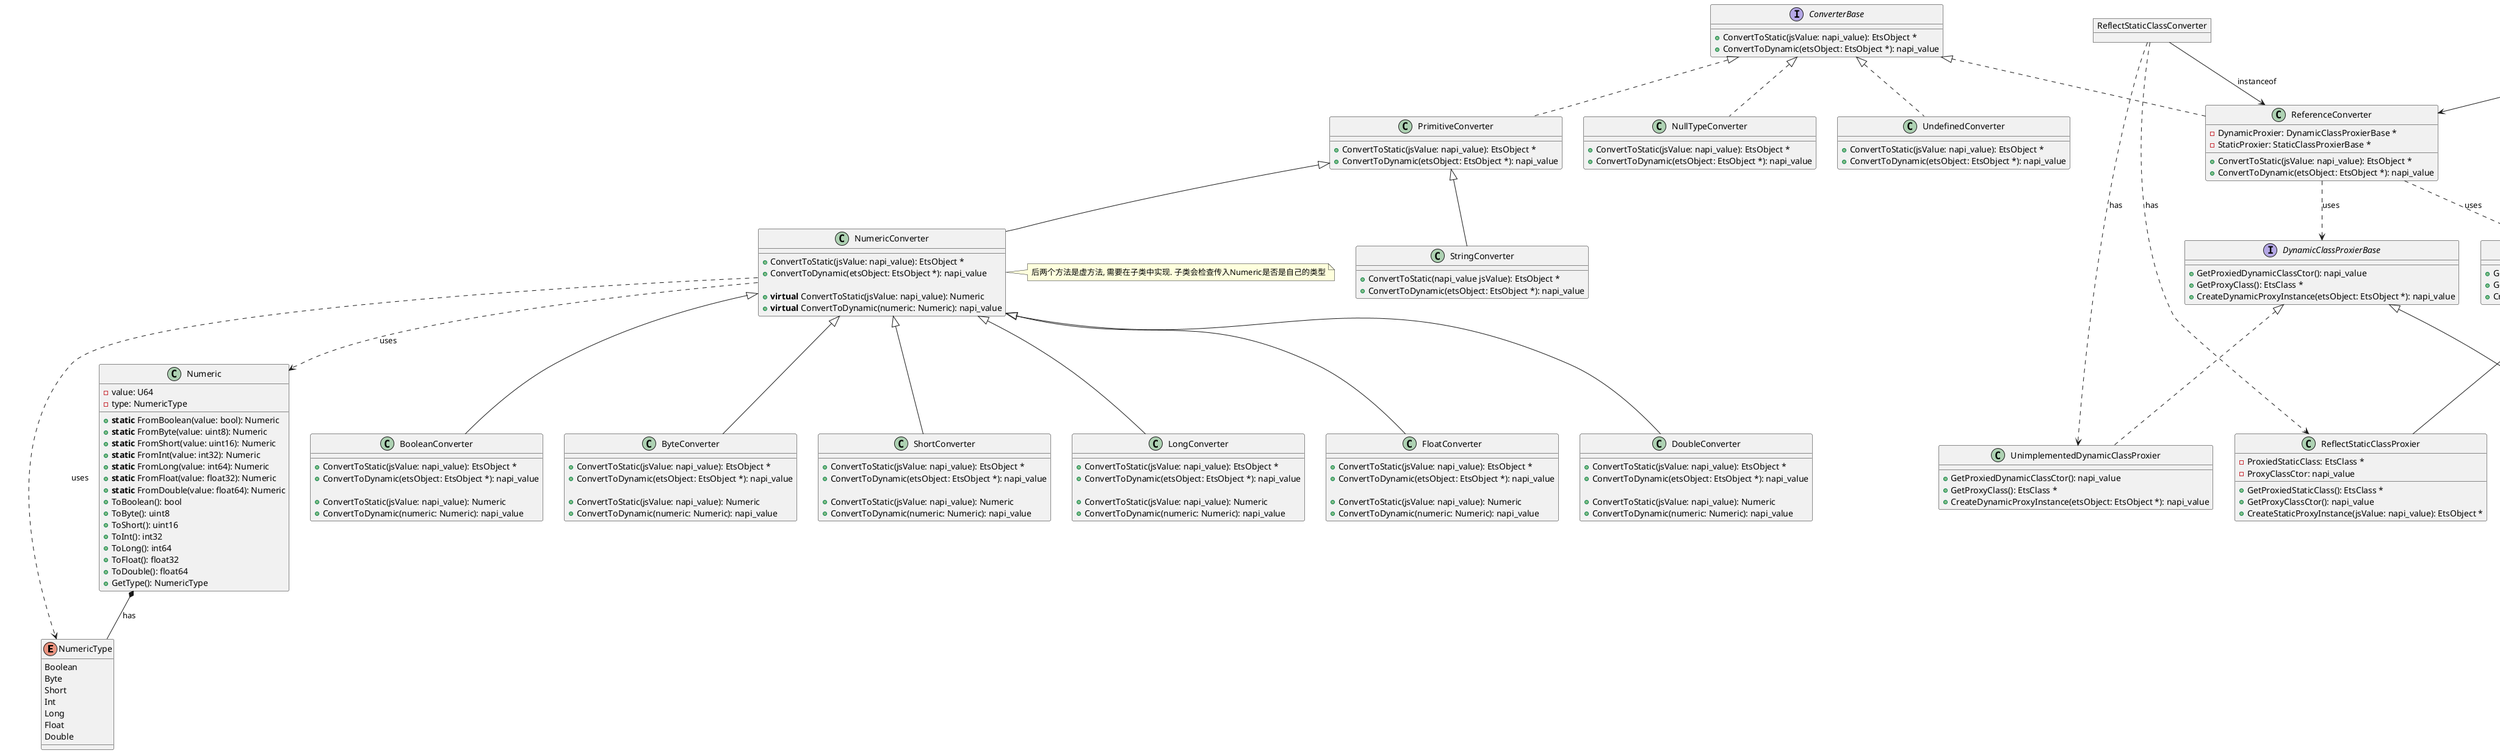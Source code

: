 @startuml converter

enum NumericType {
    Boolean
    Byte
    Short
    Int
    Long
    Float
    Double
}

class Numeric {
    - value: U64
    - type: NumericType

    + **static** FromBoolean(value: bool): Numeric
    + **static** FromByte(value: uint8): Numeric
    + **static** FromShort(value: uint16): Numeric
    + **static** FromInt(value: int32): Numeric
    + **static** FromLong(value: int64): Numeric
    + **static** FromFloat(value: float32): Numeric
    + **static** FromDouble(value: float64): Numeric
    + ToBoolean(): bool
    + ToByte(): uint8
    + ToShort(): uint16
    + ToInt(): int32
    + ToLong(): int64
    + ToFloat(): float32
    + ToDouble(): float64
    + GetType(): NumericType
}

Numeric *-- NumericType : has


interface ConverterBase {
    + ConvertToStatic(jsValue: napi_value): EtsObject *
    + ConvertToDynamic(etsObject: EtsObject *): napi_value
}


/' 
 ' ==== Converter for null and undefind ====
 '/

class NullTypeConverter implements ConverterBase {
    + ConvertToStatic(jsValue: napi_value): EtsObject *
    + ConvertToDynamic(etsObject: EtsObject *): napi_value
}

class UndefinedConverter implements ConverterBase {
    + ConvertToStatic(jsValue: napi_value): EtsObject *
    + ConvertToDynamic(etsObject: EtsObject *): napi_value
}

class PrimitiveConverter implements ConverterBase {
    + ConvertToStatic(jsValue: napi_value): EtsObject *
    + ConvertToDynamic(etsObject: EtsObject *): napi_value
}

/' 
 ' ==== Converter for numeric types ====
 '/
class NumericConverter extends PrimitiveConverter {
    + ConvertToStatic(jsValue: napi_value): EtsObject *
    + ConvertToDynamic(etsObject: EtsObject *): napi_value

    + **virtual** ConvertToStatic(jsValue: napi_value): Numeric
    + **virtual** ConvertToDynamic(numeric: Numeric): napi_value
}

note right of NumericConverter
  后两个方法是虚方法, 需要在子类中实现. 子类会检查传入Numeric是否是自己的类型
end note


NumericConverter ..> Numeric : uses
NumericConverter ..> NumericType : uses

class BooleanConverter extends NumericConverter {
    + ConvertToStatic(jsValue: napi_value): EtsObject *
    + ConvertToDynamic(etsObject: EtsObject *): napi_value

    + ConvertToStatic(jsValue: napi_value): Numeric
    + ConvertToDynamic(numeric: Numeric): napi_value
}

class ByteConverter extends NumericConverter {
    + ConvertToStatic(jsValue: napi_value): EtsObject *
    + ConvertToDynamic(etsObject: EtsObject *): napi_value

    + ConvertToStatic(jsValue: napi_value): Numeric
    + ConvertToDynamic(numeric: Numeric): napi_value
}

class ShortConverter extends NumericConverter {
    + ConvertToStatic(jsValue: napi_value): EtsObject *
    + ConvertToDynamic(etsObject: EtsObject *): napi_value

    + ConvertToStatic(jsValue: napi_value): Numeric
    + ConvertToDynamic(numeric: Numeric): napi_value
}

class LongConverter extends NumericConverter {
    + ConvertToStatic(jsValue: napi_value): EtsObject *
    + ConvertToDynamic(etsObject: EtsObject *): napi_value

    + ConvertToStatic(jsValue: napi_value): Numeric
    + ConvertToDynamic(numeric: Numeric): napi_value
}

class FloatConverter extends NumericConverter {
    + ConvertToStatic(jsValue: napi_value): EtsObject *
    + ConvertToDynamic(etsObject: EtsObject *): napi_value

    + ConvertToStatic(jsValue: napi_value): Numeric
    + ConvertToDynamic(numeric: Numeric): napi_value
}

class DoubleConverter extends NumericConverter {
    + ConvertToStatic(jsValue: napi_value): EtsObject *
    + ConvertToDynamic(etsObject: EtsObject *): napi_value

    + ConvertToStatic(jsValue: napi_value): Numeric
    + ConvertToDynamic(numeric: Numeric): napi_value
}

class StringConverter extends PrimitiveConverter {
    + ConvertToStatic(napi_value jsValue): EtsObject *
    + ConvertToDynamic(etsObject: EtsObject *): napi_value
}


/' 
 ' ==== Proxiers ====
 '/

interface DynamicClassProxierBase {
    + GetProxiedDynamicClassCtor(): napi_value
    + GetProxyClass(): EtsClass *
    + CreateDynamicProxyInstance(etsObject: EtsObject *): napi_value
}

interface StaticClassProxierBase {
    + GetProxiedStaticClass(): EtsClass *
    + GetProxyClassCtor(): napi_value
    + CreateStaticProxyInstance(jsValue: napi_value): EtsObject *
}

class UnimplementedDynamicClassProxier implements DynamicClassProxierBase {
    + GetProxiedDynamicClassCtor(): napi_value
    + GetProxyClass(): EtsClass *
    + CreateDynamicProxyInstance(etsObject: EtsObject *): napi_value
}

class UnimplementedStaticClassProxier implements StaticClassProxierBase {
    + GetProxiedStaticClass(): EtsClass *
    + GetProxyClassCtor(): napi_value
    + CreateStaticProxyInstance(jsValue: napi_value): EtsObject *
}

class ReflectDynamicClassProxier extends DynamicClassProxierBase {
    - ProxiedDynamicClassCtor: napi_value
    - ProxyClass: EtsClass *
    + GetProxiedDynamicClassCtor(): napi_value
    + GetProxyClass(): EtsClass *
    + CreateDynamicProxyInstance(etsObject: EtsObject *): napi_value
}

class ReflectStaticClassProxier extends StaticClassProxierBase {
    - ProxiedStaticClass: EtsClass *
    - ProxyClassCtor: napi_value
    + GetProxiedStaticClass(): EtsClass *
    + GetProxyClassCtor(): napi_value
    + CreateStaticProxyInstance(jsValue: napi_value): EtsObject *
}



/' 
 ' ==== Converter for reference ====
 '/
class ReferenceConverter implements ConverterBase {
    - DynamicProxier: DynamicClassProxierBase *
    - StaticProxier: StaticClassProxierBase *
    + ConvertToStatic(jsValue: napi_value): EtsObject *
    + ConvertToDynamic(etsObject: EtsObject *): napi_value
}

ReferenceConverter ..> DynamicClassProxierBase : uses
ReferenceConverter ..> StaticClassProxierBase : uses

object ReflectDynamicClassConverter

ReflectDynamicClassConverter --> ReferenceConverter: instanceof
ReflectDynamicClassConverter ..> ReflectDynamicClassProxier : has
ReflectDynamicClassConverter ..> UnimplementedStaticClassProxier : has

object ReflectStaticClassConverter

ReflectStaticClassConverter --> ReferenceConverter: instanceof
ReflectStaticClassConverter ..> UnimplementedDynamicClassProxier : has
ReflectStaticClassConverter ..> ReflectStaticClassProxier : has




'ReflectDynamicClassConverter: ReferenceConverter;
'object ReflectDynamicClassConverter : ReferenceConverter






' class ReflectDynamicClassConverter extends ReferenceConverter {
'     - DynamicProxier: ReflectDynamicClassProxier *
'     + ConvertToStatic(jsValue: napi_value): EtsObject *
'     + ConvertToDynamic(etsObject: EtsObject *): napi_value
' }

' ReflectDynamicClassConverter ..> ReflectDynamicClassProxier : uses

' note bottom of ReflectDynamicClassConverter
'   1.0的一个对象到1.2, 成为一个把所有属性访问/方法调用都转发到1.0的对象
'   ConvertToDynamic方法无效, 会抛出异常
' end note

' class ReflectStaticClassConverter extends ReferenceConverter {
'     - StaticProxier: ReflectStaticClassProxier *
'     + ConvertToStatic(jsValue: napi_value): EtsObject *
'     + ConvertToDynamic(etsObject: EtsObject *): napi_value
' }

' ReflectStaticClassConverter ..> ReflectStaticClassProxier : uses

' note bottom of ReflectStaticClassConverter
'   1.2的一个对象到1.0, 成为一个把所有属性访问/方法调用都转发到1.2的对象
'   ConvertToStatic方法无效, 会抛出异常
' end note

' class ReflectDynamicAndStaticClassConverter extends ReferenceConverter {
'     - DynamicProxier: ReflectDynamicClassProxier *
'     - StaticProxier: ReflectStaticClassProxier *
'     + ConvertToStatic(jsValue: napi_value): EtsObject *
'     + ConvertToDynamic(etsObject: EtsObject *): napi_value
' }

' ReflectDynamicAndStaticClassConverter ..> ReflectDynamicClassProxier : uses
' ReflectDynamicAndStaticClassConverter ..> ReflectStaticClassProxier : uses

' class JSValueConverter extends ReferenceConverter {
'     + ConvertToStatic(jsValue: napi_value): EtsObject *
'     + ConvertToDynamic(etsObject: EtsObject *): napi_value
' }

' class TupleStaticClassConverter extends ReferenceConverter {
'     + ConvertToStatic(jsValue: napi_value): EtsObject *
'     + ConvertToDynamic(etsObject: EtsObject *): napi_value
' }


@enduml
